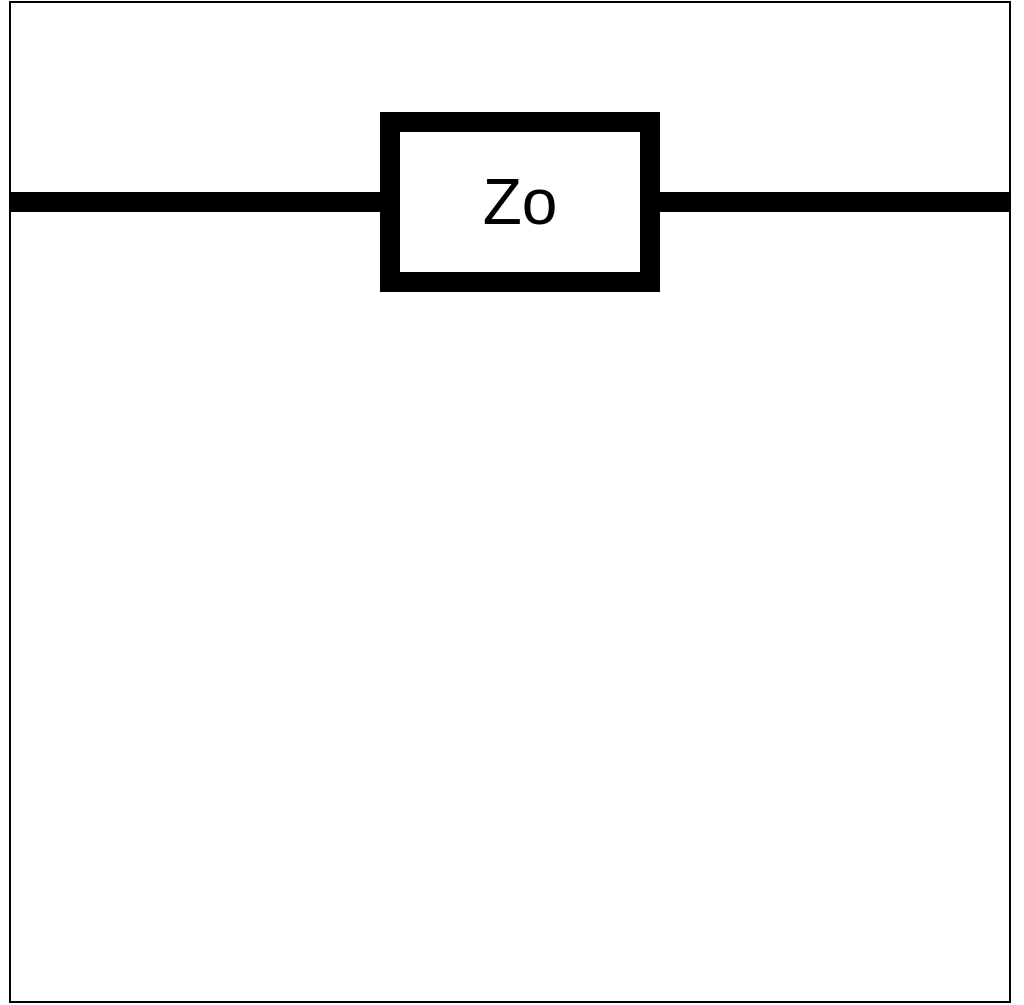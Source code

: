 <mxfile>
    <diagram id="JiPeBnl8MNzj9gC05diy" name="Page-1">
        <mxGraphModel dx="1608" dy="531" grid="1" gridSize="10" guides="1" tooltips="1" connect="1" arrows="1" fold="1" page="1" pageScale="1" pageWidth="827" pageHeight="1169" math="0" shadow="0">
            <root>
                <mxCell id="0"/>
                <mxCell id="1" parent="0"/>
                <mxCell id="107" value="" style="rounded=0;whiteSpace=wrap;html=1;fillColor=none;" parent="1" vertex="1">
                    <mxGeometry width="500" height="500" as="geometry"/>
                </mxCell>
                <mxCell id="260" value="" style="endArrow=none;html=1;strokeWidth=10;" edge="1" parent="1">
                    <mxGeometry width="50" height="50" relative="1" as="geometry">
                        <mxPoint y="100" as="sourcePoint"/>
                        <mxPoint x="190" y="100" as="targetPoint"/>
                    </mxGeometry>
                </mxCell>
                <mxCell id="261" value="" style="endArrow=none;html=1;strokeWidth=10;" edge="1" parent="1">
                    <mxGeometry width="50" height="50" relative="1" as="geometry">
                        <mxPoint x="320" y="100" as="sourcePoint"/>
                        <mxPoint x="500" y="100" as="targetPoint"/>
                    </mxGeometry>
                </mxCell>
                <mxCell id="262" value="&lt;font style=&quot;font-size: 32px&quot;&gt;Zo&lt;/font&gt;" style="rounded=0;whiteSpace=wrap;html=1;glass=0;strokeColor=#000000;fillColor=none;strokeWidth=10;" vertex="1" parent="1">
                    <mxGeometry x="190" y="60" width="130" height="80" as="geometry"/>
                </mxCell>
            </root>
        </mxGraphModel>
    </diagram>
</mxfile>